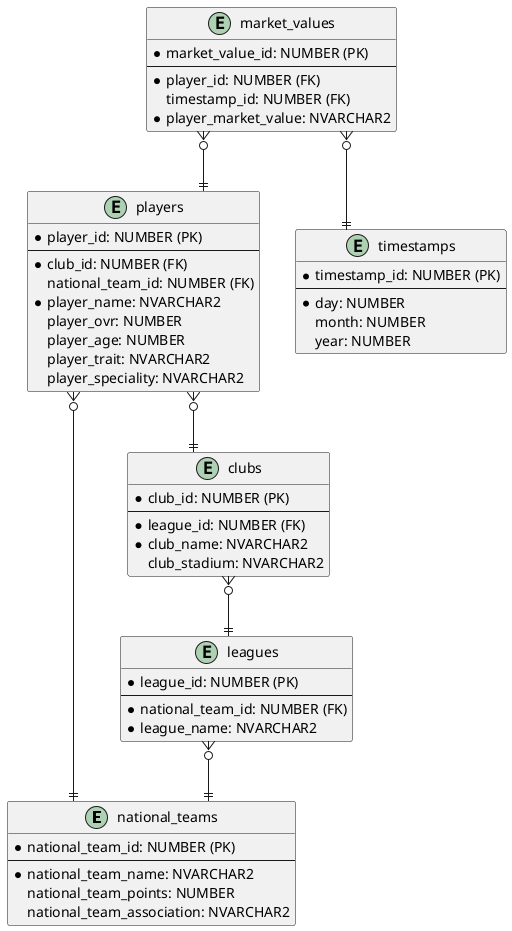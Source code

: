 @startuml
skinparam linetype ortho

entity "national_teams" as nt {
*national_team_id: NUMBER (PK)
--
*national_team_name: NVARCHAR2
national_team_points: NUMBER
national_team_association: NVARCHAR2
}

entity "leagues" as l {
*league_id: NUMBER (PK)
--
*national_team_id: NUMBER (FK)
*league_name: NVARCHAR2
}

entity "clubs" as c {
*club_id: NUMBER (PK)
--
*league_id: NUMBER (FK)
*club_name: NVARCHAR2
club_stadium: NVARCHAR2
}

entity "players" as p {
*player_id: NUMBER (PK)
--
*club_id: NUMBER (FK)
national_team_id: NUMBER (FK)
*player_name: NVARCHAR2
player_ovr: NUMBER
player_age: NUMBER
player_trait: NVARCHAR2
player_speciality: NVARCHAR2
}

entity "timestamps" as t {
*timestamp_id: NUMBER (PK)
--
*day: NUMBER
month: NUMBER
year: NUMBER
}

entity "market_values" as mv {
*market_value_id: NUMBER (PK)
--
*player_id: NUMBER (FK)
timestamp_id: NUMBER (FK)
*player_market_value: NVARCHAR2
}

l }o--|| nt
p }o--|| nt
c }o--|| l
p }o--|| c
mv }o--|| p
mv }o--|| t

@enduml